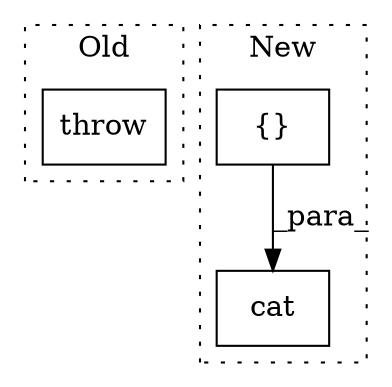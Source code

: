 digraph G {
subgraph cluster0 {
1 [label="throw" a="53" s="10511" l="6" shape="box"];
label = "Old";
style="dotted";
}
subgraph cluster1 {
2 [label="cat" a="32" s="10953,10964" l="4,1" shape="box"];
3 [label="{}" a="4" s="10597" l="2" shape="box"];
label = "New";
style="dotted";
}
3 -> 2 [label="_para_"];
}